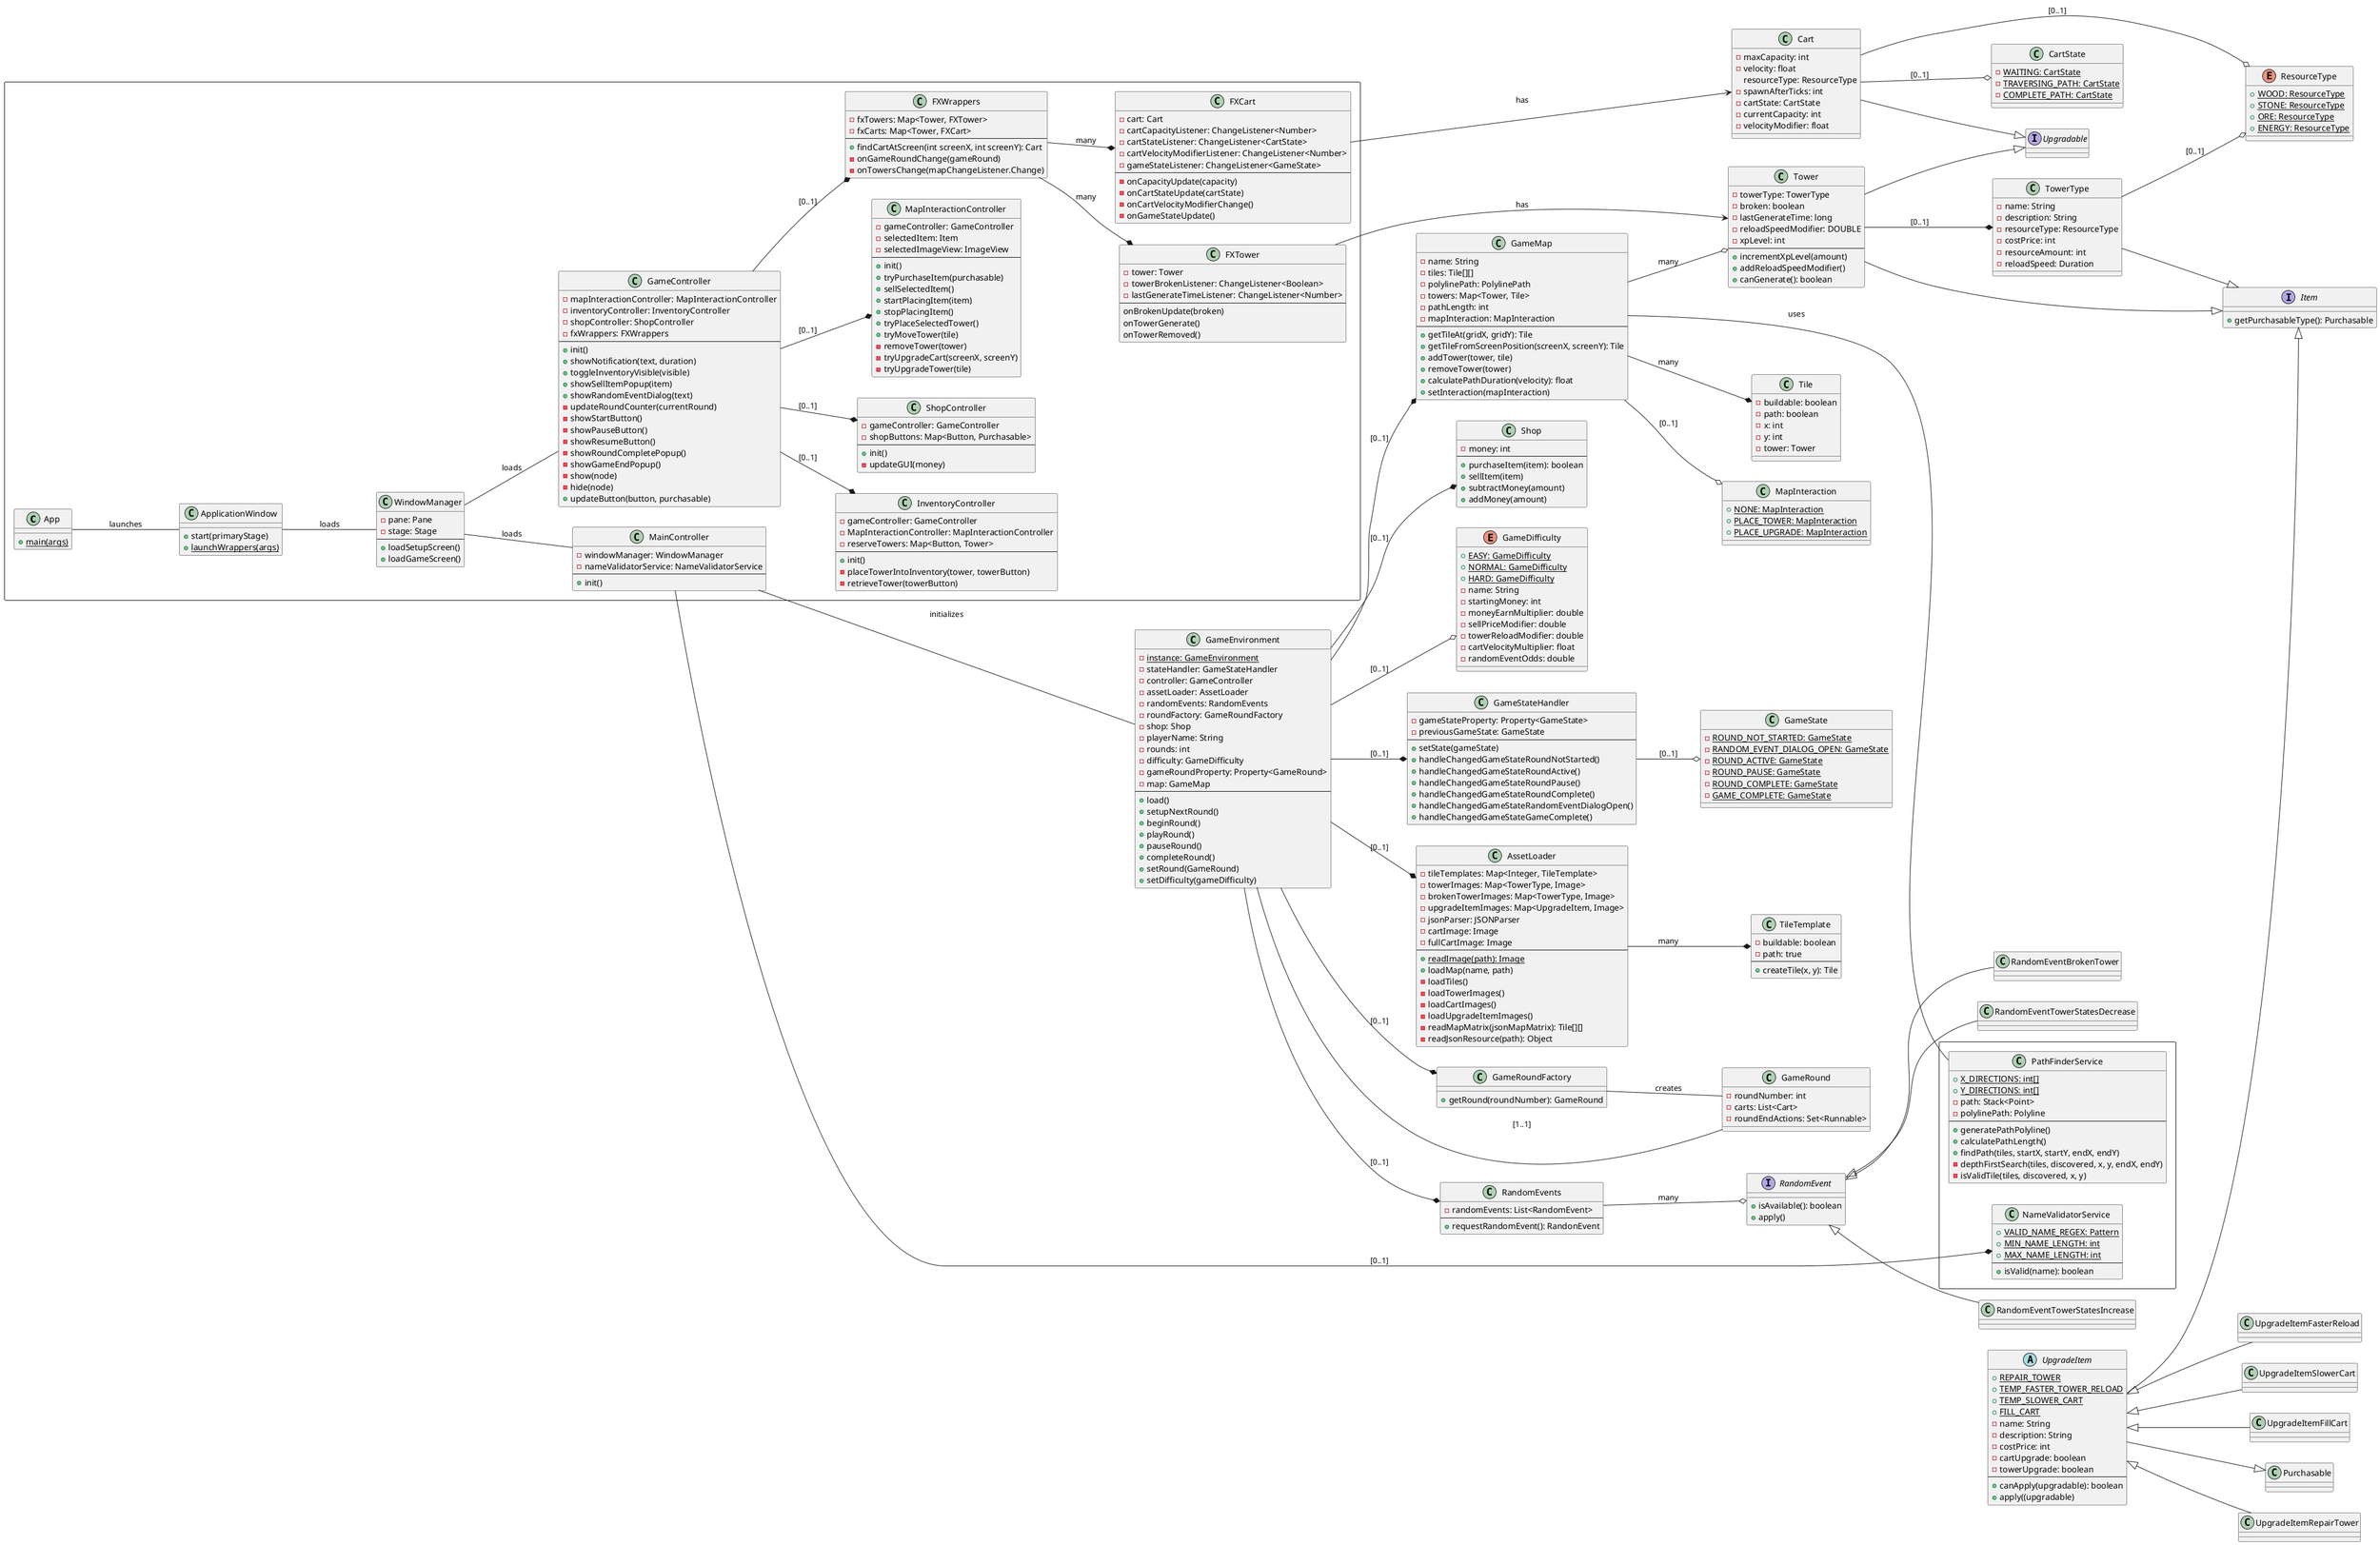 @startuml
'https://plantuml.com/class-diagram
top to bottom direction
interface Upgradable {}

abstract class UpgradeItem {
+ {static} REPAIR_TOWER
+ {static} TEMP_FASTER_TOWER_RELOAD
+ {static} TEMP_SLOWER_CART
+ {static} FILL_CART
- name: String
- description: String
- costPrice: int
- cartUpgrade: boolean
- towerUpgrade: boolean
---
+ canApply(upgradable): boolean
+ apply((upgradable)
}

class TowerType {
- name: String
- description: String
- resourceType: ResourceType
- costPrice: int
- resourceAmount: int
- reloadSpeed: Duration
}

TowerType --o ResourceType : "[0..1]"

interface Item {
+ getPurchasableType(): Purchasable
}

enum ResourceType {
+ {static} WOOD: ResourceType
+ {static} STONE: ResourceType
+ {static} ORE: ResourceType
+ {static} ENERGY: ResourceType
}

'Game'
class GameEnvironment {
- {static} instance: GameEnvironment
- stateHandler: GameStateHandler
- controller: GameController
- assetLoader: AssetLoader
- randomEvents: RandomEvents
- roundFactory: GameRoundFactory
- shop: Shop
- playerName: String
- rounds: int
- difficulty: GameDifficulty
- gameRoundProperty: Property<GameRound>
- map: GameMap
--
+ load()
+ setupNextRound()
+ beginRound()
+ playRound()
+ pauseRound()
+ completeRound()
+ setRound(GameRound)
+ setDifficulty(gameDifficulty)
}

class GameStateHandler {
- gameStateProperty: Property<GameState>
- previousGameState: GameState
--
+ setState(gameState)
+ handleChangedGameStateRoundNotStarted()
+ handleChangedGameStateRoundActive()
+ handleChangedGameStateRoundPause()
+ handleChangedGameStateRoundComplete()
+ handleChangedGameStateRandomEventDialogOpen()
+ handleChangedGameStateGameComplete()
}

class AssetLoader {
- tileTemplates: Map<Integer, TileTemplate>
- towerImages: Map<TowerType, Image>
- brokenTowerImages: Map<TowerType, Image>
- upgradeItemImages: Map<UpgradeItem, Image>
- jsonParser: JSONParser
- cartImage: Image
- fullCartImage: Image
--
+ {static} readImage(path): Image
+ loadMap(name, path)
- loadTiles()
- loadTowerImages()
- loadCartImages()
- loadUpgradeItemImages()
- readMapMatrix(jsonMapMatrix): Tile[][]
- readJsonResource(path): Object
}

class TileTemplate {
- buildable: boolean
- path: true
--
+ createTile(x, y): Tile
}

class RandomEvents {
- randomEvents: List<RandomEvent>
--
+ requestRandomEvent(): RandonEvent
}

interface RandomEvent {
+ isAvailable(): boolean
+ apply()
}

class RandomEventBrokenTower {}
class RandomEventTowerStatesDecrease {}
class RandomEventTowerStatesIncrease {}

class GameRoundFactory {
+ getRound(roundNumber): GameRound
}

class Shop {
- money: int
--
+ purchaseItem(item): boolean
+ sellItem(item)
+ subtractMoney(amount)
+ addMoney(amount)
}

enum GameDifficulty {
+ {static} EASY: GameDifficulty
+ {static} NORMAL: GameDifficulty
+ {static} HARD: GameDifficulty
- name: String
- startingMoney: int
- moneyEarnMultiplier: double
- sellPriceModifier: double
- towerReloadModifier: double
- cartVelocityMultiplier: float
- randomEventOdds: double
}

class GameRound {
- roundNumber: int
- carts: List<Cart>
- roundEndActions: Set<Runnable>
}

class GameMap {
- name: String
- tiles: Tile[][]
- polylinePath: PolylinePath
- towers: Map<Tower, Tile>
- pathLength: int
- mapInteraction: MapInteraction
--
+ getTileAt(gridX, gridY): Tile
+ getTileFromScreenPosition(screenX, screenY): Tile
+ addTower(tower, tile)
+ removeTower(tower)
+ calculatePathDuration(velocity): float
+ setInteraction(mapInteraction)
}

class Tile {
- buildable: boolean
- path: boolean
- x: int
- y: int
- tower: Tower
}

class MapInteraction {
+ {static} NONE: MapInteraction
+ {static} PLACE_TOWER: MapInteraction
+ {static} PLACE_UPGRADE: MapInteraction
}

class GameState {
- {static} ROUND_NOT_STARTED: GameState
- {static} RANDOM_EVENT_DIALOG_OPEN: GameState
- {static} ROUND_ACTIVE: GameState
- {static} ROUND_PAUSE: GameState
- {static} ROUND_COMPLETE: GameState
- {static} GAME_COMPLETE: GameState
}

class CartState {
- {static} WAITING: CartState
- {static} TRAVERSING_PATH: CartState
- {static} COMPLETE_PATH: CartState
}

class Tower {
- towerType: TowerType
- broken: boolean
- lastGenerateTime: long
- reloadSpeedModifier: DOUBLE
- xpLevel: int
---
+ incrementXpLevel(amount)
+ addReloadSpeedModifier()
+ canGenerate(): boolean
}

class Cart {
- maxCapacity: int
- velocity: float
resourceType: ResourceType
- spawnAfterTicks: int
- cartState: CartState
- currentCapacity: int
- velocityModifier: float
}

Cart --o ResourceType : "[0..1]"
Cart --o CartState : "[0..1]"
Cart --|> Upgradable

class UpgradeItemRepairTower {}
class UpgradeItemFasterReload {}
class UpgradeItemSlowerCart {}
class UpgradeItemFillCart {}

GameEnvironment --o GameDifficulty : "[0..1]"
GameEnvironment --* GameStateHandler : "[0..1]"
GameEnvironment --* AssetLoader : "[0..1]"
GameEnvironment --* RandomEvents : "[0..1]"
GameEnvironment --* GameRoundFactory : "[0..1]"
GameEnvironment --* Shop : "[0..1]"
GameEnvironment -- GameRound : "[1..1]"
GameEnvironment --* GameMap : "[0..1]"

GameRoundFactory -- GameRound : "creates"
GameStateHandler --o GameState : "[0..1]"

GameMap --* Tile : "many"
GameMap --o MapInteraction : "[0..1]"
GameMap --o Tower : "many"

RandomEvents --o RandomEvent : "many"
RandomEvent <|-- RandomEventBrokenTower
RandomEvent <|-- RandomEventTowerStatesDecrease
RandomEvent <|-- RandomEventTowerStatesIncrease


UpgradeItem --|> Purchasable
UpgradeItem --|> Item
UpgradeItem <|-- UpgradeItemRepairTower
UpgradeItem <|-- UpgradeItemFasterReload
UpgradeItem <|-- UpgradeItemSlowerCart
UpgradeItem <|-- UpgradeItemFillCart

Tower --|> Item
Tower --|> Upgradable
Tower --* TowerType : "[0..1]"
TowerType --|> Item

AssetLoader --* TileTemplate : "many"

rectangle {
left to right direction
'gui'
    class App {
        + {static} main(args)
    }

    class ApplicationWindow {
        + start(primaryStage)
        + {static} launchWrappers(args)
    }
    class WindowManager {
        - pane: Pane
        - stage: Stage
        --
        + loadSetupScreen()
        + loadGameScreen()
    }
    class MainController {
        - windowManager: WindowManager
        - nameValidatorService: NameValidatorService
        --
        + init()
    }
    class GameController {
        - mapInteractionController: MapInteractionController
        - inventoryController: InventoryController
        - shopController: ShopController
        - fxWrappers: FXWrappers
        --
        + init()
        + showNotification(text, duration)
        + toggleInventoryVisible(visible)
        + showSellItemPopup(item)
        + showRandomEventDialog(text)
        - updateRoundCounter(currentRound)
        - showStartButton()
        - showPauseButton()
        - showResumeButton()
        - showRoundCompletePopup()
        - showGameEndPopup()
        - show(node)
        - hide(node)
        + updateButton(button, purchasable)
    }
    class InventoryController {
        - gameController: GameController
        - MapInteractionController: MapInteractionController
        - reserveTowers: Map<Button, Tower>
        --
        + init()
        - placeTowerIntoInventory(tower, towerButton)
        - retrieveTower(towerButton)
    }
    class ShopController {
        - gameController: GameController
        - shopButtons: Map<Button, Purchasable>
        ---
        + init()
        - updateGUI(money)
    }
    class MapInteractionController {
        - gameController: GameController
        - selectedItem: Item
        - selectedImageView: ImageView
        ---
        + init()
        + tryPurchaseItem(purchasable)
        + sellSelectedItem()
        + startPlacingItem(item)
        + stopPlacingItem()
        + tryPlaceSelectedTower()
        + tryMoveTower(tile)
        - removeTower(tower)
        - tryUpgradeCart(screenX, screenY)
        - tryUpgradeTower(tile)
    }
    class FXCart {
        - cart: Cart
        - cartCapacityListener: ChangeListener<Number>
        - cartStateListener: ChangeListener<CartState>
        - cartVelocityModifierListener: ChangeListener<Number>
        - gameStateListener: ChangeListener<GameState>
        --
        - onCapacityUpdate(capacity)
        - onCartStateUpdate(cartState)
        - onCartVelocityModifierChange()
        - onGameStateUpdate()
    }
    class FXTower {
        - tower: Tower
        - towerBrokenListener: ChangeListener<Boolean>
        - lastGenerateTimeListener: ChangeListener<Number>
        --
        onBrokenUpdate(broken)
        onTowerGenerate()
        onTowerRemoved()
    }
    class FXWrappers {
        - fxTowers: Map<Tower, FXTower>
        - fxCarts: Map<Tower, FXCart>
        --
        + findCartAtScreen(int screenX, int screenY): Cart
        - onGameRoundChange(gameRound)
        - onTowersChange(mapChangeListener.Change)
    }

    App --- ApplicationWindow : "launches"
    ApplicationWindow --- WindowManager : "loads"
    WindowManager --- MainController : "loads"
    WindowManager --- GameController : "loads"

    GameController --* MapInteractionController : "[0..1]"
    GameController --* InventoryController : "[0..1]"
    GameController --* ShopController : "[0..1]"
    GameController --* FXWrappers : "[0..1]"

    FXWrappers --* FXCart : "many"
    FXWrappers --* FXTower : "many"
}
MainController --- GameEnvironment : "initializes"
FXCart --> Cart : "has"
FXTower --> Tower : "has"

rectangle {
    class NameValidatorService {
        + {static} VALID_NAME_REGEX: Pattern
        + {static} MIN_NAME_LENGTH: int
        + {static} MAX_NAME_LENGTH: int
        --
        + isValid(name): boolean
    }
    class PathFinderService {
        + {static} X_DIRECTIONS: int[]
        + {static} Y_DIRECTIONS: int[]
        - path: Stack<Point>
        - polylinePath: Polyline
        --
        + generatePathPolyline()
        + calculatePathLength()
        + findPath(tiles, startX, startY, endX, endY)
        - depthFirstSearch(tiles, discovered, x, y, endX, endY)
        - isValidTile(tiles, discovered, x, y)
    }
}
MainController --* NameValidatorService : "[0..1]"
GameMap --- PathFinderService : "uses"
}
@enduml